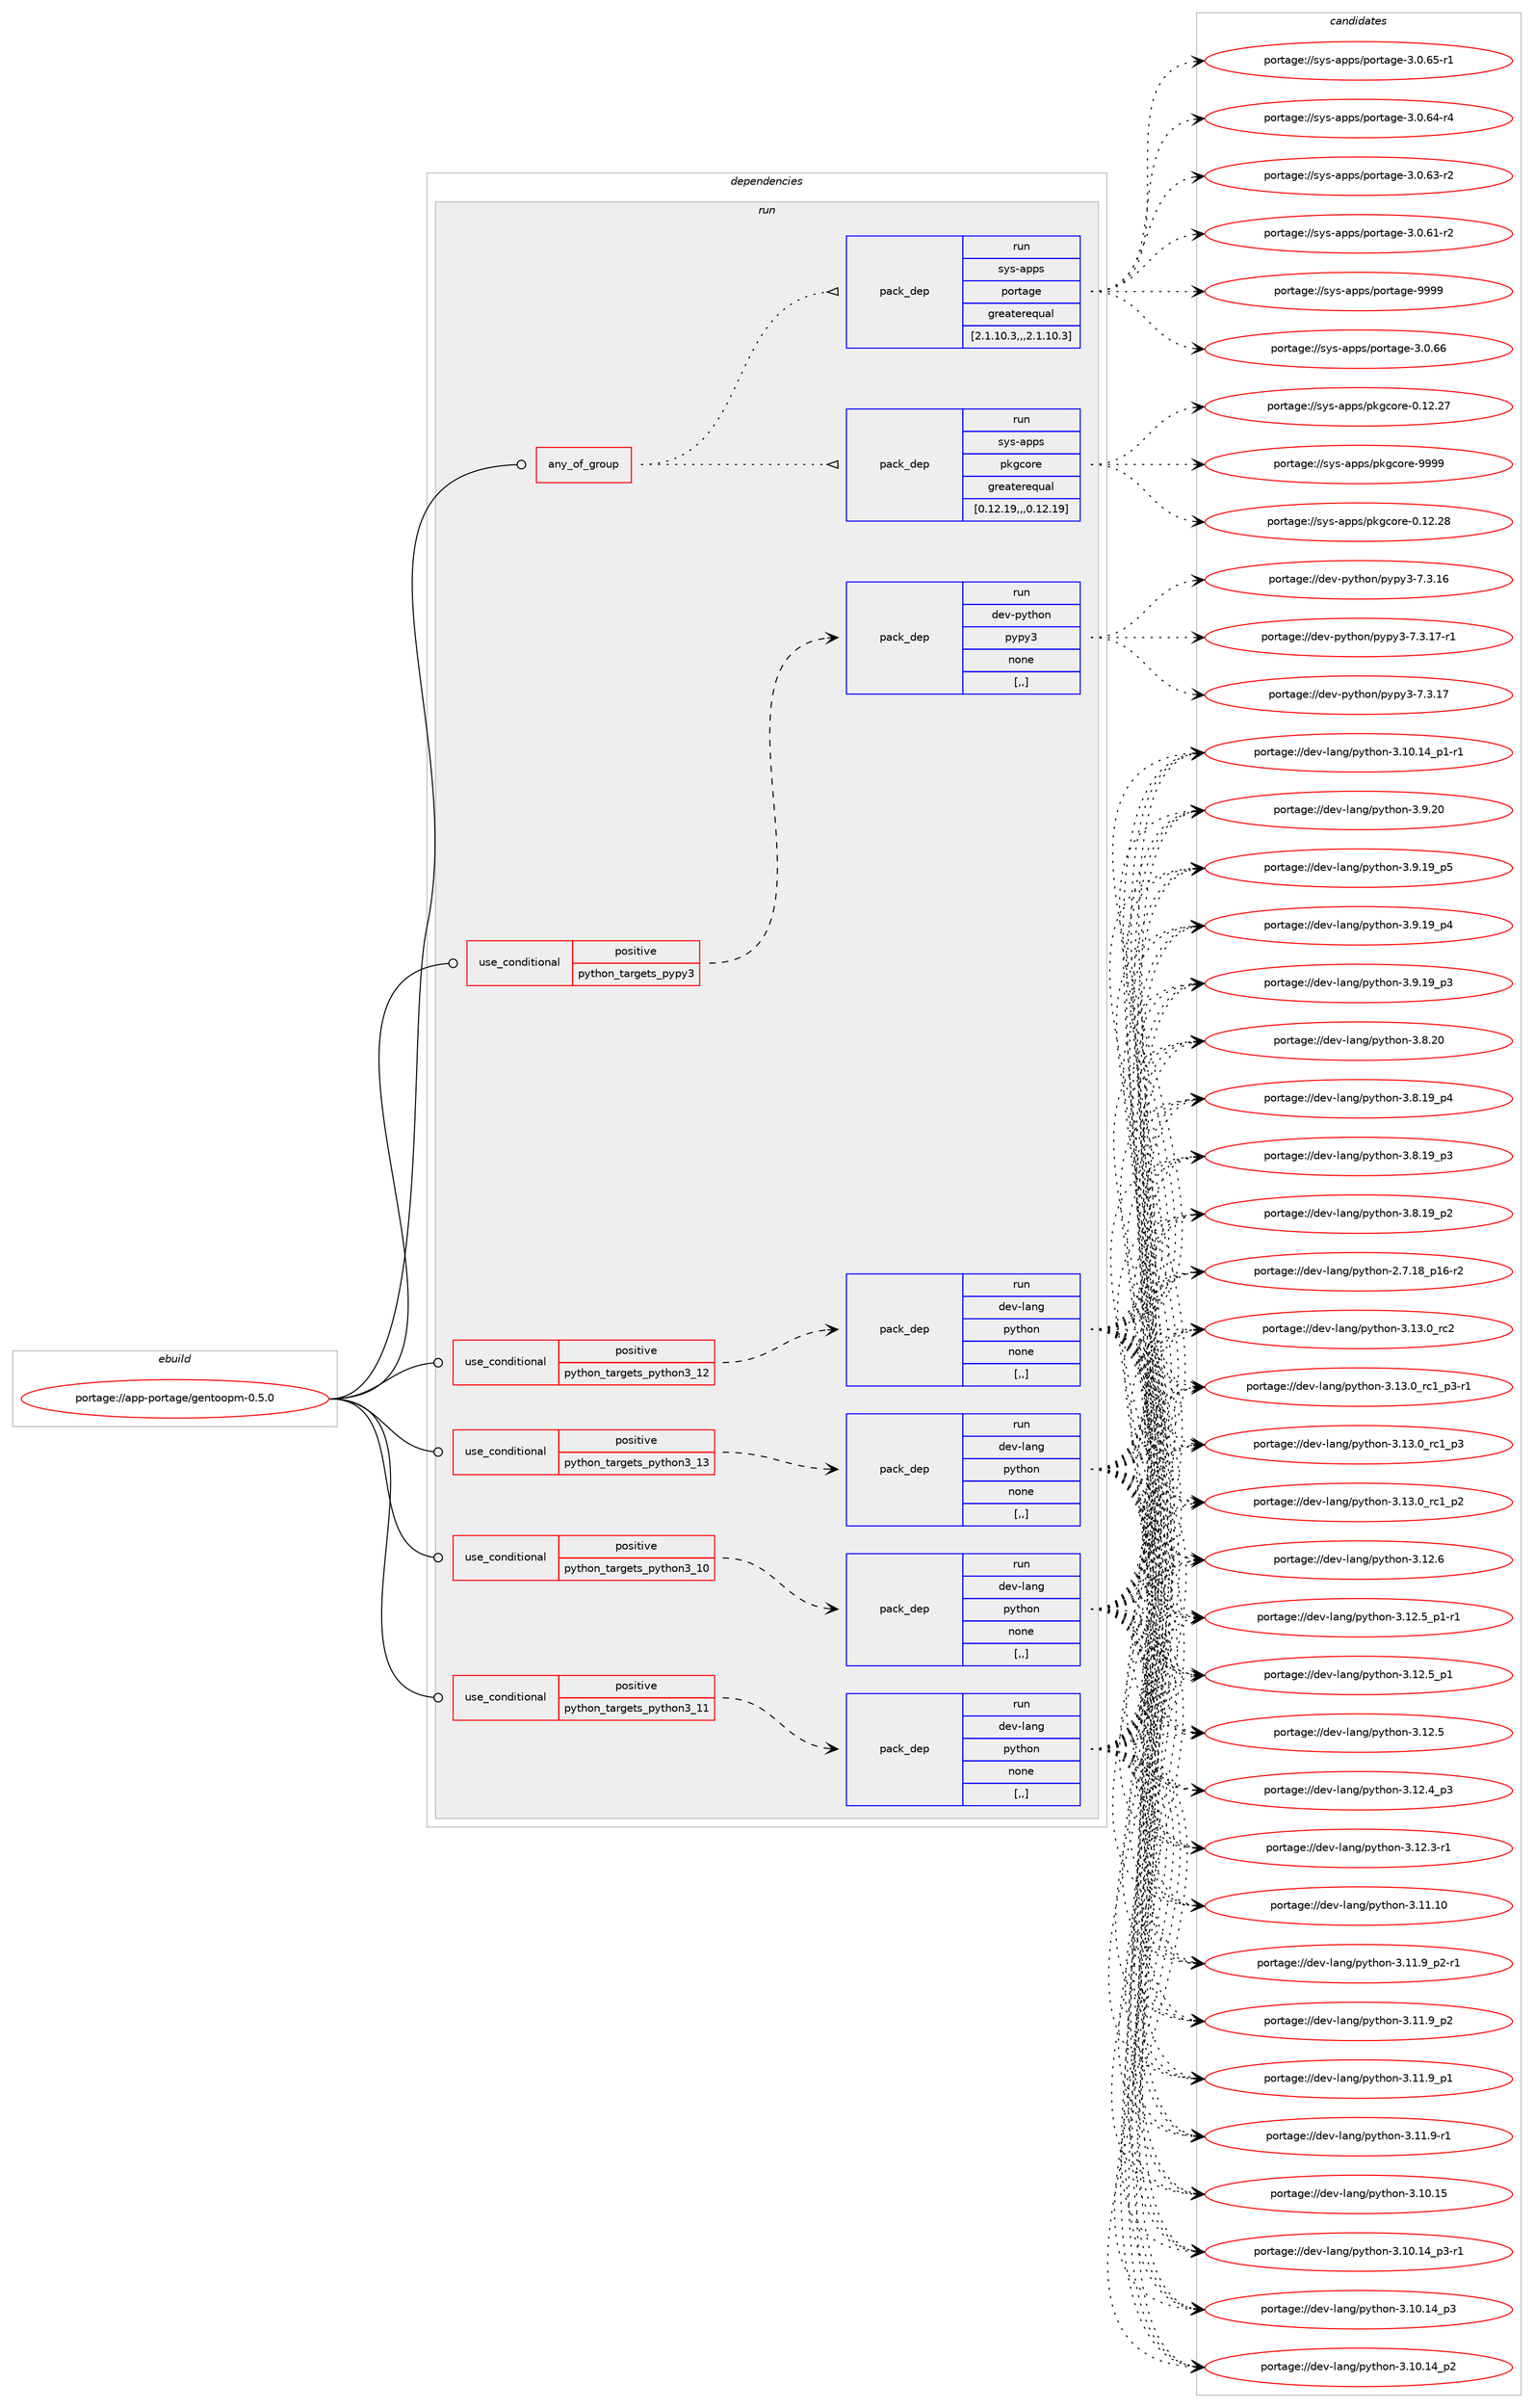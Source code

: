 digraph prolog {

# *************
# Graph options
# *************

newrank=true;
concentrate=true;
compound=true;
graph [rankdir=LR,fontname=Helvetica,fontsize=10,ranksep=1.5];#, ranksep=2.5, nodesep=0.2];
edge  [arrowhead=vee];
node  [fontname=Helvetica,fontsize=10];

# **********
# The ebuild
# **********

subgraph cluster_leftcol {
color=gray;
label=<<i>ebuild</i>>;
id [label="portage://app-portage/gentoopm-0.5.0", color=red, width=4, href="../app-portage/gentoopm-0.5.0.svg"];
}

# ****************
# The dependencies
# ****************

subgraph cluster_midcol {
color=gray;
label=<<i>dependencies</i>>;
subgraph cluster_compile {
fillcolor="#eeeeee";
style=filled;
label=<<i>compile</i>>;
}
subgraph cluster_compileandrun {
fillcolor="#eeeeee";
style=filled;
label=<<i>compile and run</i>>;
}
subgraph cluster_run {
fillcolor="#eeeeee";
style=filled;
label=<<i>run</i>>;
subgraph any3766 {
dependency544595 [label=<<TABLE BORDER="0" CELLBORDER="1" CELLSPACING="0" CELLPADDING="4"><TR><TD CELLPADDING="10">any_of_group</TD></TR></TABLE>>, shape=none, color=red];subgraph pack396540 {
dependency544596 [label=<<TABLE BORDER="0" CELLBORDER="1" CELLSPACING="0" CELLPADDING="4" WIDTH="220"><TR><TD ROWSPAN="6" CELLPADDING="30">pack_dep</TD></TR><TR><TD WIDTH="110">run</TD></TR><TR><TD>sys-apps</TD></TR><TR><TD>pkgcore</TD></TR><TR><TD>greaterequal</TD></TR><TR><TD>[0.12.19,,,0.12.19]</TD></TR></TABLE>>, shape=none, color=blue];
}
dependency544595:e -> dependency544596:w [weight=20,style="dotted",arrowhead="oinv"];
subgraph pack396541 {
dependency544597 [label=<<TABLE BORDER="0" CELLBORDER="1" CELLSPACING="0" CELLPADDING="4" WIDTH="220"><TR><TD ROWSPAN="6" CELLPADDING="30">pack_dep</TD></TR><TR><TD WIDTH="110">run</TD></TR><TR><TD>sys-apps</TD></TR><TR><TD>portage</TD></TR><TR><TD>greaterequal</TD></TR><TR><TD>[2.1.10.3,,,2.1.10.3]</TD></TR></TABLE>>, shape=none, color=blue];
}
dependency544595:e -> dependency544597:w [weight=20,style="dotted",arrowhead="oinv"];
}
id:e -> dependency544595:w [weight=20,style="solid",arrowhead="odot"];
subgraph cond143994 {
dependency544598 [label=<<TABLE BORDER="0" CELLBORDER="1" CELLSPACING="0" CELLPADDING="4"><TR><TD ROWSPAN="3" CELLPADDING="10">use_conditional</TD></TR><TR><TD>positive</TD></TR><TR><TD>python_targets_pypy3</TD></TR></TABLE>>, shape=none, color=red];
subgraph pack396542 {
dependency544599 [label=<<TABLE BORDER="0" CELLBORDER="1" CELLSPACING="0" CELLPADDING="4" WIDTH="220"><TR><TD ROWSPAN="6" CELLPADDING="30">pack_dep</TD></TR><TR><TD WIDTH="110">run</TD></TR><TR><TD>dev-python</TD></TR><TR><TD>pypy3</TD></TR><TR><TD>none</TD></TR><TR><TD>[,,]</TD></TR></TABLE>>, shape=none, color=blue];
}
dependency544598:e -> dependency544599:w [weight=20,style="dashed",arrowhead="vee"];
}
id:e -> dependency544598:w [weight=20,style="solid",arrowhead="odot"];
subgraph cond143995 {
dependency544600 [label=<<TABLE BORDER="0" CELLBORDER="1" CELLSPACING="0" CELLPADDING="4"><TR><TD ROWSPAN="3" CELLPADDING="10">use_conditional</TD></TR><TR><TD>positive</TD></TR><TR><TD>python_targets_python3_10</TD></TR></TABLE>>, shape=none, color=red];
subgraph pack396543 {
dependency544601 [label=<<TABLE BORDER="0" CELLBORDER="1" CELLSPACING="0" CELLPADDING="4" WIDTH="220"><TR><TD ROWSPAN="6" CELLPADDING="30">pack_dep</TD></TR><TR><TD WIDTH="110">run</TD></TR><TR><TD>dev-lang</TD></TR><TR><TD>python</TD></TR><TR><TD>none</TD></TR><TR><TD>[,,]</TD></TR></TABLE>>, shape=none, color=blue];
}
dependency544600:e -> dependency544601:w [weight=20,style="dashed",arrowhead="vee"];
}
id:e -> dependency544600:w [weight=20,style="solid",arrowhead="odot"];
subgraph cond143996 {
dependency544602 [label=<<TABLE BORDER="0" CELLBORDER="1" CELLSPACING="0" CELLPADDING="4"><TR><TD ROWSPAN="3" CELLPADDING="10">use_conditional</TD></TR><TR><TD>positive</TD></TR><TR><TD>python_targets_python3_11</TD></TR></TABLE>>, shape=none, color=red];
subgraph pack396544 {
dependency544603 [label=<<TABLE BORDER="0" CELLBORDER="1" CELLSPACING="0" CELLPADDING="4" WIDTH="220"><TR><TD ROWSPAN="6" CELLPADDING="30">pack_dep</TD></TR><TR><TD WIDTH="110">run</TD></TR><TR><TD>dev-lang</TD></TR><TR><TD>python</TD></TR><TR><TD>none</TD></TR><TR><TD>[,,]</TD></TR></TABLE>>, shape=none, color=blue];
}
dependency544602:e -> dependency544603:w [weight=20,style="dashed",arrowhead="vee"];
}
id:e -> dependency544602:w [weight=20,style="solid",arrowhead="odot"];
subgraph cond143997 {
dependency544604 [label=<<TABLE BORDER="0" CELLBORDER="1" CELLSPACING="0" CELLPADDING="4"><TR><TD ROWSPAN="3" CELLPADDING="10">use_conditional</TD></TR><TR><TD>positive</TD></TR><TR><TD>python_targets_python3_12</TD></TR></TABLE>>, shape=none, color=red];
subgraph pack396545 {
dependency544605 [label=<<TABLE BORDER="0" CELLBORDER="1" CELLSPACING="0" CELLPADDING="4" WIDTH="220"><TR><TD ROWSPAN="6" CELLPADDING="30">pack_dep</TD></TR><TR><TD WIDTH="110">run</TD></TR><TR><TD>dev-lang</TD></TR><TR><TD>python</TD></TR><TR><TD>none</TD></TR><TR><TD>[,,]</TD></TR></TABLE>>, shape=none, color=blue];
}
dependency544604:e -> dependency544605:w [weight=20,style="dashed",arrowhead="vee"];
}
id:e -> dependency544604:w [weight=20,style="solid",arrowhead="odot"];
subgraph cond143998 {
dependency544606 [label=<<TABLE BORDER="0" CELLBORDER="1" CELLSPACING="0" CELLPADDING="4"><TR><TD ROWSPAN="3" CELLPADDING="10">use_conditional</TD></TR><TR><TD>positive</TD></TR><TR><TD>python_targets_python3_13</TD></TR></TABLE>>, shape=none, color=red];
subgraph pack396546 {
dependency544607 [label=<<TABLE BORDER="0" CELLBORDER="1" CELLSPACING="0" CELLPADDING="4" WIDTH="220"><TR><TD ROWSPAN="6" CELLPADDING="30">pack_dep</TD></TR><TR><TD WIDTH="110">run</TD></TR><TR><TD>dev-lang</TD></TR><TR><TD>python</TD></TR><TR><TD>none</TD></TR><TR><TD>[,,]</TD></TR></TABLE>>, shape=none, color=blue];
}
dependency544606:e -> dependency544607:w [weight=20,style="dashed",arrowhead="vee"];
}
id:e -> dependency544606:w [weight=20,style="solid",arrowhead="odot"];
}
}

# **************
# The candidates
# **************

subgraph cluster_choices {
rank=same;
color=gray;
label=<<i>candidates</i>>;

subgraph choice396540 {
color=black;
nodesep=1;
choice115121115459711211211547112107103991111141014557575757 [label="portage://sys-apps/pkgcore-9999", color=red, width=4,href="../sys-apps/pkgcore-9999.svg"];
choice115121115459711211211547112107103991111141014548464950465056 [label="portage://sys-apps/pkgcore-0.12.28", color=red, width=4,href="../sys-apps/pkgcore-0.12.28.svg"];
choice115121115459711211211547112107103991111141014548464950465055 [label="portage://sys-apps/pkgcore-0.12.27", color=red, width=4,href="../sys-apps/pkgcore-0.12.27.svg"];
dependency544596:e -> choice115121115459711211211547112107103991111141014557575757:w [style=dotted,weight="100"];
dependency544596:e -> choice115121115459711211211547112107103991111141014548464950465056:w [style=dotted,weight="100"];
dependency544596:e -> choice115121115459711211211547112107103991111141014548464950465055:w [style=dotted,weight="100"];
}
subgraph choice396541 {
color=black;
nodesep=1;
choice115121115459711211211547112111114116971031014557575757 [label="portage://sys-apps/portage-9999", color=red, width=4,href="../sys-apps/portage-9999.svg"];
choice1151211154597112112115471121111141169710310145514648465454 [label="portage://sys-apps/portage-3.0.66", color=red, width=4,href="../sys-apps/portage-3.0.66.svg"];
choice11512111545971121121154711211111411697103101455146484654534511449 [label="portage://sys-apps/portage-3.0.65-r1", color=red, width=4,href="../sys-apps/portage-3.0.65-r1.svg"];
choice11512111545971121121154711211111411697103101455146484654524511452 [label="portage://sys-apps/portage-3.0.64-r4", color=red, width=4,href="../sys-apps/portage-3.0.64-r4.svg"];
choice11512111545971121121154711211111411697103101455146484654514511450 [label="portage://sys-apps/portage-3.0.63-r2", color=red, width=4,href="../sys-apps/portage-3.0.63-r2.svg"];
choice11512111545971121121154711211111411697103101455146484654494511450 [label="portage://sys-apps/portage-3.0.61-r2", color=red, width=4,href="../sys-apps/portage-3.0.61-r2.svg"];
dependency544597:e -> choice115121115459711211211547112111114116971031014557575757:w [style=dotted,weight="100"];
dependency544597:e -> choice1151211154597112112115471121111141169710310145514648465454:w [style=dotted,weight="100"];
dependency544597:e -> choice11512111545971121121154711211111411697103101455146484654534511449:w [style=dotted,weight="100"];
dependency544597:e -> choice11512111545971121121154711211111411697103101455146484654524511452:w [style=dotted,weight="100"];
dependency544597:e -> choice11512111545971121121154711211111411697103101455146484654514511450:w [style=dotted,weight="100"];
dependency544597:e -> choice11512111545971121121154711211111411697103101455146484654494511450:w [style=dotted,weight="100"];
}
subgraph choice396542 {
color=black;
nodesep=1;
choice100101118451121211161041111104711212111212151455546514649554511449 [label="portage://dev-python/pypy3-7.3.17-r1", color=red, width=4,href="../dev-python/pypy3-7.3.17-r1.svg"];
choice10010111845112121116104111110471121211121215145554651464955 [label="portage://dev-python/pypy3-7.3.17", color=red, width=4,href="../dev-python/pypy3-7.3.17.svg"];
choice10010111845112121116104111110471121211121215145554651464954 [label="portage://dev-python/pypy3-7.3.16", color=red, width=4,href="../dev-python/pypy3-7.3.16.svg"];
dependency544599:e -> choice100101118451121211161041111104711212111212151455546514649554511449:w [style=dotted,weight="100"];
dependency544599:e -> choice10010111845112121116104111110471121211121215145554651464955:w [style=dotted,weight="100"];
dependency544599:e -> choice10010111845112121116104111110471121211121215145554651464954:w [style=dotted,weight="100"];
}
subgraph choice396543 {
color=black;
nodesep=1;
choice10010111845108971101034711212111610411111045514649514648951149950 [label="portage://dev-lang/python-3.13.0_rc2", color=red, width=4,href="../dev-lang/python-3.13.0_rc2.svg"];
choice1001011184510897110103471121211161041111104551464951464895114994995112514511449 [label="portage://dev-lang/python-3.13.0_rc1_p3-r1", color=red, width=4,href="../dev-lang/python-3.13.0_rc1_p3-r1.svg"];
choice100101118451089711010347112121116104111110455146495146489511499499511251 [label="portage://dev-lang/python-3.13.0_rc1_p3", color=red, width=4,href="../dev-lang/python-3.13.0_rc1_p3.svg"];
choice100101118451089711010347112121116104111110455146495146489511499499511250 [label="portage://dev-lang/python-3.13.0_rc1_p2", color=red, width=4,href="../dev-lang/python-3.13.0_rc1_p2.svg"];
choice10010111845108971101034711212111610411111045514649504654 [label="portage://dev-lang/python-3.12.6", color=red, width=4,href="../dev-lang/python-3.12.6.svg"];
choice1001011184510897110103471121211161041111104551464950465395112494511449 [label="portage://dev-lang/python-3.12.5_p1-r1", color=red, width=4,href="../dev-lang/python-3.12.5_p1-r1.svg"];
choice100101118451089711010347112121116104111110455146495046539511249 [label="portage://dev-lang/python-3.12.5_p1", color=red, width=4,href="../dev-lang/python-3.12.5_p1.svg"];
choice10010111845108971101034711212111610411111045514649504653 [label="portage://dev-lang/python-3.12.5", color=red, width=4,href="../dev-lang/python-3.12.5.svg"];
choice100101118451089711010347112121116104111110455146495046529511251 [label="portage://dev-lang/python-3.12.4_p3", color=red, width=4,href="../dev-lang/python-3.12.4_p3.svg"];
choice100101118451089711010347112121116104111110455146495046514511449 [label="portage://dev-lang/python-3.12.3-r1", color=red, width=4,href="../dev-lang/python-3.12.3-r1.svg"];
choice1001011184510897110103471121211161041111104551464949464948 [label="portage://dev-lang/python-3.11.10", color=red, width=4,href="../dev-lang/python-3.11.10.svg"];
choice1001011184510897110103471121211161041111104551464949465795112504511449 [label="portage://dev-lang/python-3.11.9_p2-r1", color=red, width=4,href="../dev-lang/python-3.11.9_p2-r1.svg"];
choice100101118451089711010347112121116104111110455146494946579511250 [label="portage://dev-lang/python-3.11.9_p2", color=red, width=4,href="../dev-lang/python-3.11.9_p2.svg"];
choice100101118451089711010347112121116104111110455146494946579511249 [label="portage://dev-lang/python-3.11.9_p1", color=red, width=4,href="../dev-lang/python-3.11.9_p1.svg"];
choice100101118451089711010347112121116104111110455146494946574511449 [label="portage://dev-lang/python-3.11.9-r1", color=red, width=4,href="../dev-lang/python-3.11.9-r1.svg"];
choice1001011184510897110103471121211161041111104551464948464953 [label="portage://dev-lang/python-3.10.15", color=red, width=4,href="../dev-lang/python-3.10.15.svg"];
choice100101118451089711010347112121116104111110455146494846495295112514511449 [label="portage://dev-lang/python-3.10.14_p3-r1", color=red, width=4,href="../dev-lang/python-3.10.14_p3-r1.svg"];
choice10010111845108971101034711212111610411111045514649484649529511251 [label="portage://dev-lang/python-3.10.14_p3", color=red, width=4,href="../dev-lang/python-3.10.14_p3.svg"];
choice10010111845108971101034711212111610411111045514649484649529511250 [label="portage://dev-lang/python-3.10.14_p2", color=red, width=4,href="../dev-lang/python-3.10.14_p2.svg"];
choice100101118451089711010347112121116104111110455146494846495295112494511449 [label="portage://dev-lang/python-3.10.14_p1-r1", color=red, width=4,href="../dev-lang/python-3.10.14_p1-r1.svg"];
choice10010111845108971101034711212111610411111045514657465048 [label="portage://dev-lang/python-3.9.20", color=red, width=4,href="../dev-lang/python-3.9.20.svg"];
choice100101118451089711010347112121116104111110455146574649579511253 [label="portage://dev-lang/python-3.9.19_p5", color=red, width=4,href="../dev-lang/python-3.9.19_p5.svg"];
choice100101118451089711010347112121116104111110455146574649579511252 [label="portage://dev-lang/python-3.9.19_p4", color=red, width=4,href="../dev-lang/python-3.9.19_p4.svg"];
choice100101118451089711010347112121116104111110455146574649579511251 [label="portage://dev-lang/python-3.9.19_p3", color=red, width=4,href="../dev-lang/python-3.9.19_p3.svg"];
choice10010111845108971101034711212111610411111045514656465048 [label="portage://dev-lang/python-3.8.20", color=red, width=4,href="../dev-lang/python-3.8.20.svg"];
choice100101118451089711010347112121116104111110455146564649579511252 [label="portage://dev-lang/python-3.8.19_p4", color=red, width=4,href="../dev-lang/python-3.8.19_p4.svg"];
choice100101118451089711010347112121116104111110455146564649579511251 [label="portage://dev-lang/python-3.8.19_p3", color=red, width=4,href="../dev-lang/python-3.8.19_p3.svg"];
choice100101118451089711010347112121116104111110455146564649579511250 [label="portage://dev-lang/python-3.8.19_p2", color=red, width=4,href="../dev-lang/python-3.8.19_p2.svg"];
choice100101118451089711010347112121116104111110455046554649569511249544511450 [label="portage://dev-lang/python-2.7.18_p16-r2", color=red, width=4,href="../dev-lang/python-2.7.18_p16-r2.svg"];
dependency544601:e -> choice10010111845108971101034711212111610411111045514649514648951149950:w [style=dotted,weight="100"];
dependency544601:e -> choice1001011184510897110103471121211161041111104551464951464895114994995112514511449:w [style=dotted,weight="100"];
dependency544601:e -> choice100101118451089711010347112121116104111110455146495146489511499499511251:w [style=dotted,weight="100"];
dependency544601:e -> choice100101118451089711010347112121116104111110455146495146489511499499511250:w [style=dotted,weight="100"];
dependency544601:e -> choice10010111845108971101034711212111610411111045514649504654:w [style=dotted,weight="100"];
dependency544601:e -> choice1001011184510897110103471121211161041111104551464950465395112494511449:w [style=dotted,weight="100"];
dependency544601:e -> choice100101118451089711010347112121116104111110455146495046539511249:w [style=dotted,weight="100"];
dependency544601:e -> choice10010111845108971101034711212111610411111045514649504653:w [style=dotted,weight="100"];
dependency544601:e -> choice100101118451089711010347112121116104111110455146495046529511251:w [style=dotted,weight="100"];
dependency544601:e -> choice100101118451089711010347112121116104111110455146495046514511449:w [style=dotted,weight="100"];
dependency544601:e -> choice1001011184510897110103471121211161041111104551464949464948:w [style=dotted,weight="100"];
dependency544601:e -> choice1001011184510897110103471121211161041111104551464949465795112504511449:w [style=dotted,weight="100"];
dependency544601:e -> choice100101118451089711010347112121116104111110455146494946579511250:w [style=dotted,weight="100"];
dependency544601:e -> choice100101118451089711010347112121116104111110455146494946579511249:w [style=dotted,weight="100"];
dependency544601:e -> choice100101118451089711010347112121116104111110455146494946574511449:w [style=dotted,weight="100"];
dependency544601:e -> choice1001011184510897110103471121211161041111104551464948464953:w [style=dotted,weight="100"];
dependency544601:e -> choice100101118451089711010347112121116104111110455146494846495295112514511449:w [style=dotted,weight="100"];
dependency544601:e -> choice10010111845108971101034711212111610411111045514649484649529511251:w [style=dotted,weight="100"];
dependency544601:e -> choice10010111845108971101034711212111610411111045514649484649529511250:w [style=dotted,weight="100"];
dependency544601:e -> choice100101118451089711010347112121116104111110455146494846495295112494511449:w [style=dotted,weight="100"];
dependency544601:e -> choice10010111845108971101034711212111610411111045514657465048:w [style=dotted,weight="100"];
dependency544601:e -> choice100101118451089711010347112121116104111110455146574649579511253:w [style=dotted,weight="100"];
dependency544601:e -> choice100101118451089711010347112121116104111110455146574649579511252:w [style=dotted,weight="100"];
dependency544601:e -> choice100101118451089711010347112121116104111110455146574649579511251:w [style=dotted,weight="100"];
dependency544601:e -> choice10010111845108971101034711212111610411111045514656465048:w [style=dotted,weight="100"];
dependency544601:e -> choice100101118451089711010347112121116104111110455146564649579511252:w [style=dotted,weight="100"];
dependency544601:e -> choice100101118451089711010347112121116104111110455146564649579511251:w [style=dotted,weight="100"];
dependency544601:e -> choice100101118451089711010347112121116104111110455146564649579511250:w [style=dotted,weight="100"];
dependency544601:e -> choice100101118451089711010347112121116104111110455046554649569511249544511450:w [style=dotted,weight="100"];
}
subgraph choice396544 {
color=black;
nodesep=1;
choice10010111845108971101034711212111610411111045514649514648951149950 [label="portage://dev-lang/python-3.13.0_rc2", color=red, width=4,href="../dev-lang/python-3.13.0_rc2.svg"];
choice1001011184510897110103471121211161041111104551464951464895114994995112514511449 [label="portage://dev-lang/python-3.13.0_rc1_p3-r1", color=red, width=4,href="../dev-lang/python-3.13.0_rc1_p3-r1.svg"];
choice100101118451089711010347112121116104111110455146495146489511499499511251 [label="portage://dev-lang/python-3.13.0_rc1_p3", color=red, width=4,href="../dev-lang/python-3.13.0_rc1_p3.svg"];
choice100101118451089711010347112121116104111110455146495146489511499499511250 [label="portage://dev-lang/python-3.13.0_rc1_p2", color=red, width=4,href="../dev-lang/python-3.13.0_rc1_p2.svg"];
choice10010111845108971101034711212111610411111045514649504654 [label="portage://dev-lang/python-3.12.6", color=red, width=4,href="../dev-lang/python-3.12.6.svg"];
choice1001011184510897110103471121211161041111104551464950465395112494511449 [label="portage://dev-lang/python-3.12.5_p1-r1", color=red, width=4,href="../dev-lang/python-3.12.5_p1-r1.svg"];
choice100101118451089711010347112121116104111110455146495046539511249 [label="portage://dev-lang/python-3.12.5_p1", color=red, width=4,href="../dev-lang/python-3.12.5_p1.svg"];
choice10010111845108971101034711212111610411111045514649504653 [label="portage://dev-lang/python-3.12.5", color=red, width=4,href="../dev-lang/python-3.12.5.svg"];
choice100101118451089711010347112121116104111110455146495046529511251 [label="portage://dev-lang/python-3.12.4_p3", color=red, width=4,href="../dev-lang/python-3.12.4_p3.svg"];
choice100101118451089711010347112121116104111110455146495046514511449 [label="portage://dev-lang/python-3.12.3-r1", color=red, width=4,href="../dev-lang/python-3.12.3-r1.svg"];
choice1001011184510897110103471121211161041111104551464949464948 [label="portage://dev-lang/python-3.11.10", color=red, width=4,href="../dev-lang/python-3.11.10.svg"];
choice1001011184510897110103471121211161041111104551464949465795112504511449 [label="portage://dev-lang/python-3.11.9_p2-r1", color=red, width=4,href="../dev-lang/python-3.11.9_p2-r1.svg"];
choice100101118451089711010347112121116104111110455146494946579511250 [label="portage://dev-lang/python-3.11.9_p2", color=red, width=4,href="../dev-lang/python-3.11.9_p2.svg"];
choice100101118451089711010347112121116104111110455146494946579511249 [label="portage://dev-lang/python-3.11.9_p1", color=red, width=4,href="../dev-lang/python-3.11.9_p1.svg"];
choice100101118451089711010347112121116104111110455146494946574511449 [label="portage://dev-lang/python-3.11.9-r1", color=red, width=4,href="../dev-lang/python-3.11.9-r1.svg"];
choice1001011184510897110103471121211161041111104551464948464953 [label="portage://dev-lang/python-3.10.15", color=red, width=4,href="../dev-lang/python-3.10.15.svg"];
choice100101118451089711010347112121116104111110455146494846495295112514511449 [label="portage://dev-lang/python-3.10.14_p3-r1", color=red, width=4,href="../dev-lang/python-3.10.14_p3-r1.svg"];
choice10010111845108971101034711212111610411111045514649484649529511251 [label="portage://dev-lang/python-3.10.14_p3", color=red, width=4,href="../dev-lang/python-3.10.14_p3.svg"];
choice10010111845108971101034711212111610411111045514649484649529511250 [label="portage://dev-lang/python-3.10.14_p2", color=red, width=4,href="../dev-lang/python-3.10.14_p2.svg"];
choice100101118451089711010347112121116104111110455146494846495295112494511449 [label="portage://dev-lang/python-3.10.14_p1-r1", color=red, width=4,href="../dev-lang/python-3.10.14_p1-r1.svg"];
choice10010111845108971101034711212111610411111045514657465048 [label="portage://dev-lang/python-3.9.20", color=red, width=4,href="../dev-lang/python-3.9.20.svg"];
choice100101118451089711010347112121116104111110455146574649579511253 [label="portage://dev-lang/python-3.9.19_p5", color=red, width=4,href="../dev-lang/python-3.9.19_p5.svg"];
choice100101118451089711010347112121116104111110455146574649579511252 [label="portage://dev-lang/python-3.9.19_p4", color=red, width=4,href="../dev-lang/python-3.9.19_p4.svg"];
choice100101118451089711010347112121116104111110455146574649579511251 [label="portage://dev-lang/python-3.9.19_p3", color=red, width=4,href="../dev-lang/python-3.9.19_p3.svg"];
choice10010111845108971101034711212111610411111045514656465048 [label="portage://dev-lang/python-3.8.20", color=red, width=4,href="../dev-lang/python-3.8.20.svg"];
choice100101118451089711010347112121116104111110455146564649579511252 [label="portage://dev-lang/python-3.8.19_p4", color=red, width=4,href="../dev-lang/python-3.8.19_p4.svg"];
choice100101118451089711010347112121116104111110455146564649579511251 [label="portage://dev-lang/python-3.8.19_p3", color=red, width=4,href="../dev-lang/python-3.8.19_p3.svg"];
choice100101118451089711010347112121116104111110455146564649579511250 [label="portage://dev-lang/python-3.8.19_p2", color=red, width=4,href="../dev-lang/python-3.8.19_p2.svg"];
choice100101118451089711010347112121116104111110455046554649569511249544511450 [label="portage://dev-lang/python-2.7.18_p16-r2", color=red, width=4,href="../dev-lang/python-2.7.18_p16-r2.svg"];
dependency544603:e -> choice10010111845108971101034711212111610411111045514649514648951149950:w [style=dotted,weight="100"];
dependency544603:e -> choice1001011184510897110103471121211161041111104551464951464895114994995112514511449:w [style=dotted,weight="100"];
dependency544603:e -> choice100101118451089711010347112121116104111110455146495146489511499499511251:w [style=dotted,weight="100"];
dependency544603:e -> choice100101118451089711010347112121116104111110455146495146489511499499511250:w [style=dotted,weight="100"];
dependency544603:e -> choice10010111845108971101034711212111610411111045514649504654:w [style=dotted,weight="100"];
dependency544603:e -> choice1001011184510897110103471121211161041111104551464950465395112494511449:w [style=dotted,weight="100"];
dependency544603:e -> choice100101118451089711010347112121116104111110455146495046539511249:w [style=dotted,weight="100"];
dependency544603:e -> choice10010111845108971101034711212111610411111045514649504653:w [style=dotted,weight="100"];
dependency544603:e -> choice100101118451089711010347112121116104111110455146495046529511251:w [style=dotted,weight="100"];
dependency544603:e -> choice100101118451089711010347112121116104111110455146495046514511449:w [style=dotted,weight="100"];
dependency544603:e -> choice1001011184510897110103471121211161041111104551464949464948:w [style=dotted,weight="100"];
dependency544603:e -> choice1001011184510897110103471121211161041111104551464949465795112504511449:w [style=dotted,weight="100"];
dependency544603:e -> choice100101118451089711010347112121116104111110455146494946579511250:w [style=dotted,weight="100"];
dependency544603:e -> choice100101118451089711010347112121116104111110455146494946579511249:w [style=dotted,weight="100"];
dependency544603:e -> choice100101118451089711010347112121116104111110455146494946574511449:w [style=dotted,weight="100"];
dependency544603:e -> choice1001011184510897110103471121211161041111104551464948464953:w [style=dotted,weight="100"];
dependency544603:e -> choice100101118451089711010347112121116104111110455146494846495295112514511449:w [style=dotted,weight="100"];
dependency544603:e -> choice10010111845108971101034711212111610411111045514649484649529511251:w [style=dotted,weight="100"];
dependency544603:e -> choice10010111845108971101034711212111610411111045514649484649529511250:w [style=dotted,weight="100"];
dependency544603:e -> choice100101118451089711010347112121116104111110455146494846495295112494511449:w [style=dotted,weight="100"];
dependency544603:e -> choice10010111845108971101034711212111610411111045514657465048:w [style=dotted,weight="100"];
dependency544603:e -> choice100101118451089711010347112121116104111110455146574649579511253:w [style=dotted,weight="100"];
dependency544603:e -> choice100101118451089711010347112121116104111110455146574649579511252:w [style=dotted,weight="100"];
dependency544603:e -> choice100101118451089711010347112121116104111110455146574649579511251:w [style=dotted,weight="100"];
dependency544603:e -> choice10010111845108971101034711212111610411111045514656465048:w [style=dotted,weight="100"];
dependency544603:e -> choice100101118451089711010347112121116104111110455146564649579511252:w [style=dotted,weight="100"];
dependency544603:e -> choice100101118451089711010347112121116104111110455146564649579511251:w [style=dotted,weight="100"];
dependency544603:e -> choice100101118451089711010347112121116104111110455146564649579511250:w [style=dotted,weight="100"];
dependency544603:e -> choice100101118451089711010347112121116104111110455046554649569511249544511450:w [style=dotted,weight="100"];
}
subgraph choice396545 {
color=black;
nodesep=1;
choice10010111845108971101034711212111610411111045514649514648951149950 [label="portage://dev-lang/python-3.13.0_rc2", color=red, width=4,href="../dev-lang/python-3.13.0_rc2.svg"];
choice1001011184510897110103471121211161041111104551464951464895114994995112514511449 [label="portage://dev-lang/python-3.13.0_rc1_p3-r1", color=red, width=4,href="../dev-lang/python-3.13.0_rc1_p3-r1.svg"];
choice100101118451089711010347112121116104111110455146495146489511499499511251 [label="portage://dev-lang/python-3.13.0_rc1_p3", color=red, width=4,href="../dev-lang/python-3.13.0_rc1_p3.svg"];
choice100101118451089711010347112121116104111110455146495146489511499499511250 [label="portage://dev-lang/python-3.13.0_rc1_p2", color=red, width=4,href="../dev-lang/python-3.13.0_rc1_p2.svg"];
choice10010111845108971101034711212111610411111045514649504654 [label="portage://dev-lang/python-3.12.6", color=red, width=4,href="../dev-lang/python-3.12.6.svg"];
choice1001011184510897110103471121211161041111104551464950465395112494511449 [label="portage://dev-lang/python-3.12.5_p1-r1", color=red, width=4,href="../dev-lang/python-3.12.5_p1-r1.svg"];
choice100101118451089711010347112121116104111110455146495046539511249 [label="portage://dev-lang/python-3.12.5_p1", color=red, width=4,href="../dev-lang/python-3.12.5_p1.svg"];
choice10010111845108971101034711212111610411111045514649504653 [label="portage://dev-lang/python-3.12.5", color=red, width=4,href="../dev-lang/python-3.12.5.svg"];
choice100101118451089711010347112121116104111110455146495046529511251 [label="portage://dev-lang/python-3.12.4_p3", color=red, width=4,href="../dev-lang/python-3.12.4_p3.svg"];
choice100101118451089711010347112121116104111110455146495046514511449 [label="portage://dev-lang/python-3.12.3-r1", color=red, width=4,href="../dev-lang/python-3.12.3-r1.svg"];
choice1001011184510897110103471121211161041111104551464949464948 [label="portage://dev-lang/python-3.11.10", color=red, width=4,href="../dev-lang/python-3.11.10.svg"];
choice1001011184510897110103471121211161041111104551464949465795112504511449 [label="portage://dev-lang/python-3.11.9_p2-r1", color=red, width=4,href="../dev-lang/python-3.11.9_p2-r1.svg"];
choice100101118451089711010347112121116104111110455146494946579511250 [label="portage://dev-lang/python-3.11.9_p2", color=red, width=4,href="../dev-lang/python-3.11.9_p2.svg"];
choice100101118451089711010347112121116104111110455146494946579511249 [label="portage://dev-lang/python-3.11.9_p1", color=red, width=4,href="../dev-lang/python-3.11.9_p1.svg"];
choice100101118451089711010347112121116104111110455146494946574511449 [label="portage://dev-lang/python-3.11.9-r1", color=red, width=4,href="../dev-lang/python-3.11.9-r1.svg"];
choice1001011184510897110103471121211161041111104551464948464953 [label="portage://dev-lang/python-3.10.15", color=red, width=4,href="../dev-lang/python-3.10.15.svg"];
choice100101118451089711010347112121116104111110455146494846495295112514511449 [label="portage://dev-lang/python-3.10.14_p3-r1", color=red, width=4,href="../dev-lang/python-3.10.14_p3-r1.svg"];
choice10010111845108971101034711212111610411111045514649484649529511251 [label="portage://dev-lang/python-3.10.14_p3", color=red, width=4,href="../dev-lang/python-3.10.14_p3.svg"];
choice10010111845108971101034711212111610411111045514649484649529511250 [label="portage://dev-lang/python-3.10.14_p2", color=red, width=4,href="../dev-lang/python-3.10.14_p2.svg"];
choice100101118451089711010347112121116104111110455146494846495295112494511449 [label="portage://dev-lang/python-3.10.14_p1-r1", color=red, width=4,href="../dev-lang/python-3.10.14_p1-r1.svg"];
choice10010111845108971101034711212111610411111045514657465048 [label="portage://dev-lang/python-3.9.20", color=red, width=4,href="../dev-lang/python-3.9.20.svg"];
choice100101118451089711010347112121116104111110455146574649579511253 [label="portage://dev-lang/python-3.9.19_p5", color=red, width=4,href="../dev-lang/python-3.9.19_p5.svg"];
choice100101118451089711010347112121116104111110455146574649579511252 [label="portage://dev-lang/python-3.9.19_p4", color=red, width=4,href="../dev-lang/python-3.9.19_p4.svg"];
choice100101118451089711010347112121116104111110455146574649579511251 [label="portage://dev-lang/python-3.9.19_p3", color=red, width=4,href="../dev-lang/python-3.9.19_p3.svg"];
choice10010111845108971101034711212111610411111045514656465048 [label="portage://dev-lang/python-3.8.20", color=red, width=4,href="../dev-lang/python-3.8.20.svg"];
choice100101118451089711010347112121116104111110455146564649579511252 [label="portage://dev-lang/python-3.8.19_p4", color=red, width=4,href="../dev-lang/python-3.8.19_p4.svg"];
choice100101118451089711010347112121116104111110455146564649579511251 [label="portage://dev-lang/python-3.8.19_p3", color=red, width=4,href="../dev-lang/python-3.8.19_p3.svg"];
choice100101118451089711010347112121116104111110455146564649579511250 [label="portage://dev-lang/python-3.8.19_p2", color=red, width=4,href="../dev-lang/python-3.8.19_p2.svg"];
choice100101118451089711010347112121116104111110455046554649569511249544511450 [label="portage://dev-lang/python-2.7.18_p16-r2", color=red, width=4,href="../dev-lang/python-2.7.18_p16-r2.svg"];
dependency544605:e -> choice10010111845108971101034711212111610411111045514649514648951149950:w [style=dotted,weight="100"];
dependency544605:e -> choice1001011184510897110103471121211161041111104551464951464895114994995112514511449:w [style=dotted,weight="100"];
dependency544605:e -> choice100101118451089711010347112121116104111110455146495146489511499499511251:w [style=dotted,weight="100"];
dependency544605:e -> choice100101118451089711010347112121116104111110455146495146489511499499511250:w [style=dotted,weight="100"];
dependency544605:e -> choice10010111845108971101034711212111610411111045514649504654:w [style=dotted,weight="100"];
dependency544605:e -> choice1001011184510897110103471121211161041111104551464950465395112494511449:w [style=dotted,weight="100"];
dependency544605:e -> choice100101118451089711010347112121116104111110455146495046539511249:w [style=dotted,weight="100"];
dependency544605:e -> choice10010111845108971101034711212111610411111045514649504653:w [style=dotted,weight="100"];
dependency544605:e -> choice100101118451089711010347112121116104111110455146495046529511251:w [style=dotted,weight="100"];
dependency544605:e -> choice100101118451089711010347112121116104111110455146495046514511449:w [style=dotted,weight="100"];
dependency544605:e -> choice1001011184510897110103471121211161041111104551464949464948:w [style=dotted,weight="100"];
dependency544605:e -> choice1001011184510897110103471121211161041111104551464949465795112504511449:w [style=dotted,weight="100"];
dependency544605:e -> choice100101118451089711010347112121116104111110455146494946579511250:w [style=dotted,weight="100"];
dependency544605:e -> choice100101118451089711010347112121116104111110455146494946579511249:w [style=dotted,weight="100"];
dependency544605:e -> choice100101118451089711010347112121116104111110455146494946574511449:w [style=dotted,weight="100"];
dependency544605:e -> choice1001011184510897110103471121211161041111104551464948464953:w [style=dotted,weight="100"];
dependency544605:e -> choice100101118451089711010347112121116104111110455146494846495295112514511449:w [style=dotted,weight="100"];
dependency544605:e -> choice10010111845108971101034711212111610411111045514649484649529511251:w [style=dotted,weight="100"];
dependency544605:e -> choice10010111845108971101034711212111610411111045514649484649529511250:w [style=dotted,weight="100"];
dependency544605:e -> choice100101118451089711010347112121116104111110455146494846495295112494511449:w [style=dotted,weight="100"];
dependency544605:e -> choice10010111845108971101034711212111610411111045514657465048:w [style=dotted,weight="100"];
dependency544605:e -> choice100101118451089711010347112121116104111110455146574649579511253:w [style=dotted,weight="100"];
dependency544605:e -> choice100101118451089711010347112121116104111110455146574649579511252:w [style=dotted,weight="100"];
dependency544605:e -> choice100101118451089711010347112121116104111110455146574649579511251:w [style=dotted,weight="100"];
dependency544605:e -> choice10010111845108971101034711212111610411111045514656465048:w [style=dotted,weight="100"];
dependency544605:e -> choice100101118451089711010347112121116104111110455146564649579511252:w [style=dotted,weight="100"];
dependency544605:e -> choice100101118451089711010347112121116104111110455146564649579511251:w [style=dotted,weight="100"];
dependency544605:e -> choice100101118451089711010347112121116104111110455146564649579511250:w [style=dotted,weight="100"];
dependency544605:e -> choice100101118451089711010347112121116104111110455046554649569511249544511450:w [style=dotted,weight="100"];
}
subgraph choice396546 {
color=black;
nodesep=1;
choice10010111845108971101034711212111610411111045514649514648951149950 [label="portage://dev-lang/python-3.13.0_rc2", color=red, width=4,href="../dev-lang/python-3.13.0_rc2.svg"];
choice1001011184510897110103471121211161041111104551464951464895114994995112514511449 [label="portage://dev-lang/python-3.13.0_rc1_p3-r1", color=red, width=4,href="../dev-lang/python-3.13.0_rc1_p3-r1.svg"];
choice100101118451089711010347112121116104111110455146495146489511499499511251 [label="portage://dev-lang/python-3.13.0_rc1_p3", color=red, width=4,href="../dev-lang/python-3.13.0_rc1_p3.svg"];
choice100101118451089711010347112121116104111110455146495146489511499499511250 [label="portage://dev-lang/python-3.13.0_rc1_p2", color=red, width=4,href="../dev-lang/python-3.13.0_rc1_p2.svg"];
choice10010111845108971101034711212111610411111045514649504654 [label="portage://dev-lang/python-3.12.6", color=red, width=4,href="../dev-lang/python-3.12.6.svg"];
choice1001011184510897110103471121211161041111104551464950465395112494511449 [label="portage://dev-lang/python-3.12.5_p1-r1", color=red, width=4,href="../dev-lang/python-3.12.5_p1-r1.svg"];
choice100101118451089711010347112121116104111110455146495046539511249 [label="portage://dev-lang/python-3.12.5_p1", color=red, width=4,href="../dev-lang/python-3.12.5_p1.svg"];
choice10010111845108971101034711212111610411111045514649504653 [label="portage://dev-lang/python-3.12.5", color=red, width=4,href="../dev-lang/python-3.12.5.svg"];
choice100101118451089711010347112121116104111110455146495046529511251 [label="portage://dev-lang/python-3.12.4_p3", color=red, width=4,href="../dev-lang/python-3.12.4_p3.svg"];
choice100101118451089711010347112121116104111110455146495046514511449 [label="portage://dev-lang/python-3.12.3-r1", color=red, width=4,href="../dev-lang/python-3.12.3-r1.svg"];
choice1001011184510897110103471121211161041111104551464949464948 [label="portage://dev-lang/python-3.11.10", color=red, width=4,href="../dev-lang/python-3.11.10.svg"];
choice1001011184510897110103471121211161041111104551464949465795112504511449 [label="portage://dev-lang/python-3.11.9_p2-r1", color=red, width=4,href="../dev-lang/python-3.11.9_p2-r1.svg"];
choice100101118451089711010347112121116104111110455146494946579511250 [label="portage://dev-lang/python-3.11.9_p2", color=red, width=4,href="../dev-lang/python-3.11.9_p2.svg"];
choice100101118451089711010347112121116104111110455146494946579511249 [label="portage://dev-lang/python-3.11.9_p1", color=red, width=4,href="../dev-lang/python-3.11.9_p1.svg"];
choice100101118451089711010347112121116104111110455146494946574511449 [label="portage://dev-lang/python-3.11.9-r1", color=red, width=4,href="../dev-lang/python-3.11.9-r1.svg"];
choice1001011184510897110103471121211161041111104551464948464953 [label="portage://dev-lang/python-3.10.15", color=red, width=4,href="../dev-lang/python-3.10.15.svg"];
choice100101118451089711010347112121116104111110455146494846495295112514511449 [label="portage://dev-lang/python-3.10.14_p3-r1", color=red, width=4,href="../dev-lang/python-3.10.14_p3-r1.svg"];
choice10010111845108971101034711212111610411111045514649484649529511251 [label="portage://dev-lang/python-3.10.14_p3", color=red, width=4,href="../dev-lang/python-3.10.14_p3.svg"];
choice10010111845108971101034711212111610411111045514649484649529511250 [label="portage://dev-lang/python-3.10.14_p2", color=red, width=4,href="../dev-lang/python-3.10.14_p2.svg"];
choice100101118451089711010347112121116104111110455146494846495295112494511449 [label="portage://dev-lang/python-3.10.14_p1-r1", color=red, width=4,href="../dev-lang/python-3.10.14_p1-r1.svg"];
choice10010111845108971101034711212111610411111045514657465048 [label="portage://dev-lang/python-3.9.20", color=red, width=4,href="../dev-lang/python-3.9.20.svg"];
choice100101118451089711010347112121116104111110455146574649579511253 [label="portage://dev-lang/python-3.9.19_p5", color=red, width=4,href="../dev-lang/python-3.9.19_p5.svg"];
choice100101118451089711010347112121116104111110455146574649579511252 [label="portage://dev-lang/python-3.9.19_p4", color=red, width=4,href="../dev-lang/python-3.9.19_p4.svg"];
choice100101118451089711010347112121116104111110455146574649579511251 [label="portage://dev-lang/python-3.9.19_p3", color=red, width=4,href="../dev-lang/python-3.9.19_p3.svg"];
choice10010111845108971101034711212111610411111045514656465048 [label="portage://dev-lang/python-3.8.20", color=red, width=4,href="../dev-lang/python-3.8.20.svg"];
choice100101118451089711010347112121116104111110455146564649579511252 [label="portage://dev-lang/python-3.8.19_p4", color=red, width=4,href="../dev-lang/python-3.8.19_p4.svg"];
choice100101118451089711010347112121116104111110455146564649579511251 [label="portage://dev-lang/python-3.8.19_p3", color=red, width=4,href="../dev-lang/python-3.8.19_p3.svg"];
choice100101118451089711010347112121116104111110455146564649579511250 [label="portage://dev-lang/python-3.8.19_p2", color=red, width=4,href="../dev-lang/python-3.8.19_p2.svg"];
choice100101118451089711010347112121116104111110455046554649569511249544511450 [label="portage://dev-lang/python-2.7.18_p16-r2", color=red, width=4,href="../dev-lang/python-2.7.18_p16-r2.svg"];
dependency544607:e -> choice10010111845108971101034711212111610411111045514649514648951149950:w [style=dotted,weight="100"];
dependency544607:e -> choice1001011184510897110103471121211161041111104551464951464895114994995112514511449:w [style=dotted,weight="100"];
dependency544607:e -> choice100101118451089711010347112121116104111110455146495146489511499499511251:w [style=dotted,weight="100"];
dependency544607:e -> choice100101118451089711010347112121116104111110455146495146489511499499511250:w [style=dotted,weight="100"];
dependency544607:e -> choice10010111845108971101034711212111610411111045514649504654:w [style=dotted,weight="100"];
dependency544607:e -> choice1001011184510897110103471121211161041111104551464950465395112494511449:w [style=dotted,weight="100"];
dependency544607:e -> choice100101118451089711010347112121116104111110455146495046539511249:w [style=dotted,weight="100"];
dependency544607:e -> choice10010111845108971101034711212111610411111045514649504653:w [style=dotted,weight="100"];
dependency544607:e -> choice100101118451089711010347112121116104111110455146495046529511251:w [style=dotted,weight="100"];
dependency544607:e -> choice100101118451089711010347112121116104111110455146495046514511449:w [style=dotted,weight="100"];
dependency544607:e -> choice1001011184510897110103471121211161041111104551464949464948:w [style=dotted,weight="100"];
dependency544607:e -> choice1001011184510897110103471121211161041111104551464949465795112504511449:w [style=dotted,weight="100"];
dependency544607:e -> choice100101118451089711010347112121116104111110455146494946579511250:w [style=dotted,weight="100"];
dependency544607:e -> choice100101118451089711010347112121116104111110455146494946579511249:w [style=dotted,weight="100"];
dependency544607:e -> choice100101118451089711010347112121116104111110455146494946574511449:w [style=dotted,weight="100"];
dependency544607:e -> choice1001011184510897110103471121211161041111104551464948464953:w [style=dotted,weight="100"];
dependency544607:e -> choice100101118451089711010347112121116104111110455146494846495295112514511449:w [style=dotted,weight="100"];
dependency544607:e -> choice10010111845108971101034711212111610411111045514649484649529511251:w [style=dotted,weight="100"];
dependency544607:e -> choice10010111845108971101034711212111610411111045514649484649529511250:w [style=dotted,weight="100"];
dependency544607:e -> choice100101118451089711010347112121116104111110455146494846495295112494511449:w [style=dotted,weight="100"];
dependency544607:e -> choice10010111845108971101034711212111610411111045514657465048:w [style=dotted,weight="100"];
dependency544607:e -> choice100101118451089711010347112121116104111110455146574649579511253:w [style=dotted,weight="100"];
dependency544607:e -> choice100101118451089711010347112121116104111110455146574649579511252:w [style=dotted,weight="100"];
dependency544607:e -> choice100101118451089711010347112121116104111110455146574649579511251:w [style=dotted,weight="100"];
dependency544607:e -> choice10010111845108971101034711212111610411111045514656465048:w [style=dotted,weight="100"];
dependency544607:e -> choice100101118451089711010347112121116104111110455146564649579511252:w [style=dotted,weight="100"];
dependency544607:e -> choice100101118451089711010347112121116104111110455146564649579511251:w [style=dotted,weight="100"];
dependency544607:e -> choice100101118451089711010347112121116104111110455146564649579511250:w [style=dotted,weight="100"];
dependency544607:e -> choice100101118451089711010347112121116104111110455046554649569511249544511450:w [style=dotted,weight="100"];
}
}

}
